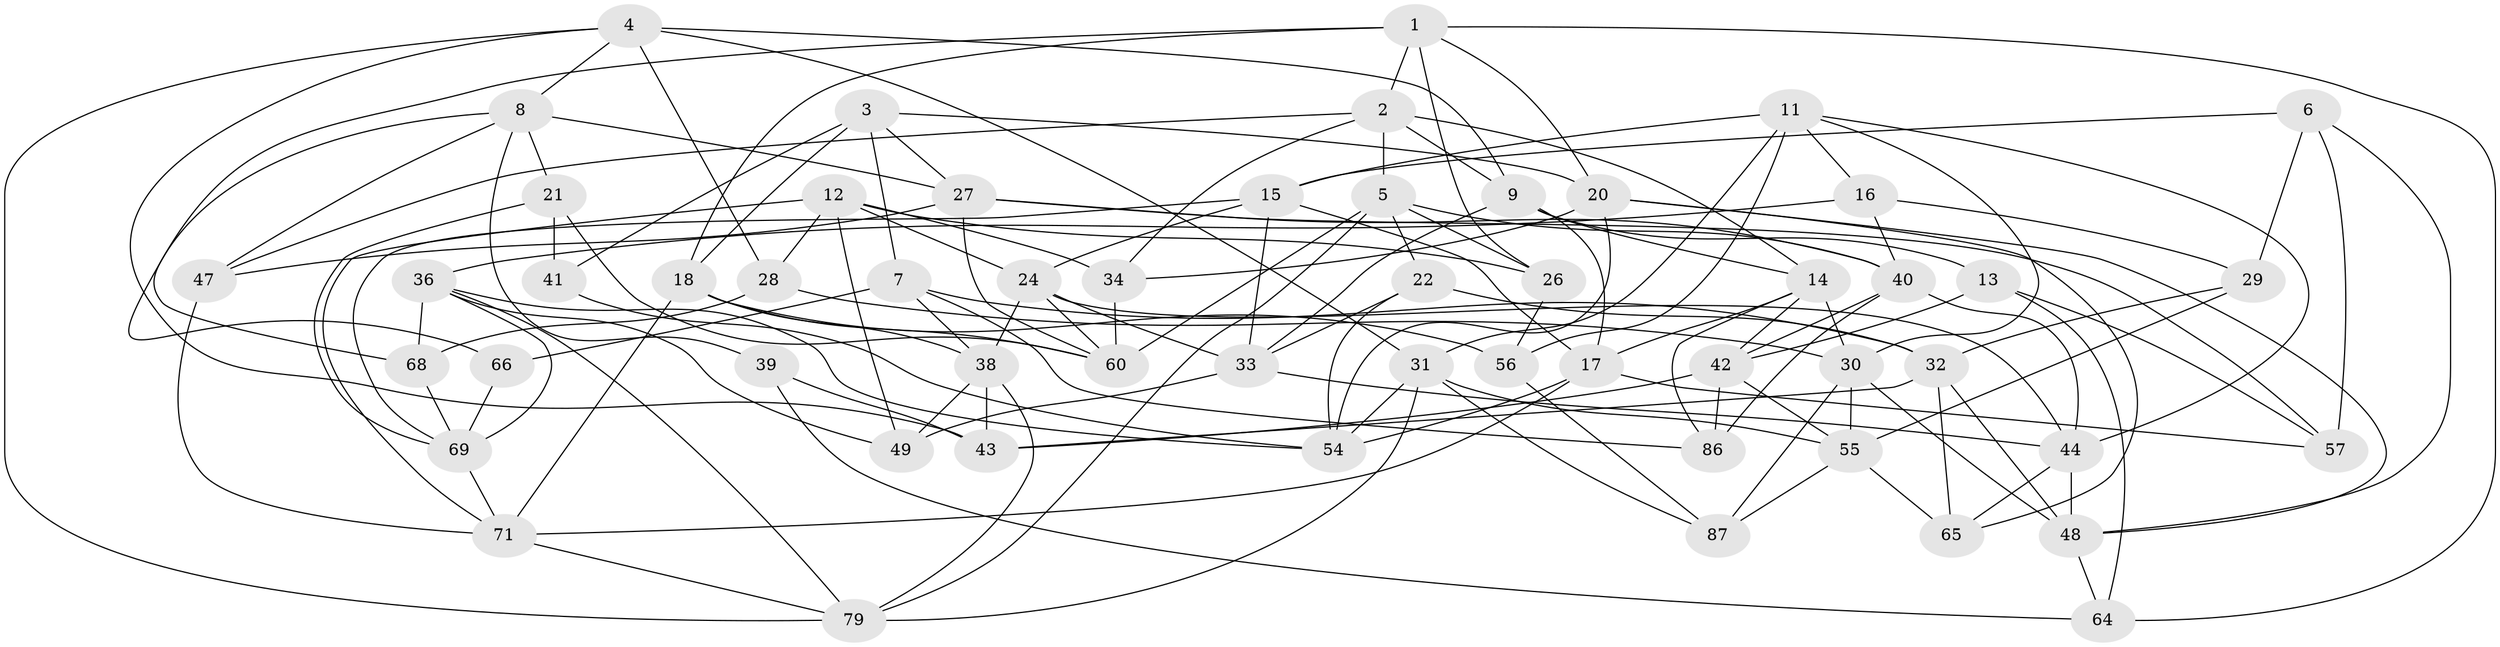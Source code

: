 // Generated by graph-tools (version 1.1) at 2025/24/03/03/25 07:24:28]
// undirected, 55 vertices, 141 edges
graph export_dot {
graph [start="1"]
  node [color=gray90,style=filled];
  1 [super="+10"];
  2 [super="+61"];
  3 [super="+83"];
  4 [super="+67"];
  5 [super="+84"];
  6;
  7 [super="+58"];
  8 [super="+70"];
  9 [super="+23"];
  11 [super="+35"];
  12 [super="+77"];
  13;
  14 [super="+37"];
  15 [super="+88"];
  16;
  17 [super="+25"];
  18 [super="+19"];
  20 [super="+62"];
  21;
  22;
  24 [super="+63"];
  26;
  27 [super="+51"];
  28;
  29;
  30 [super="+72"];
  31 [super="+53"];
  32 [super="+50"];
  33 [super="+52"];
  34;
  36 [super="+46"];
  38 [super="+59"];
  39;
  40 [super="+85"];
  41;
  42 [super="+74"];
  43 [super="+45"];
  44 [super="+73"];
  47;
  48 [super="+78"];
  49;
  54 [super="+89"];
  55 [super="+80"];
  56;
  57;
  60 [super="+76"];
  64;
  65;
  66;
  68;
  69 [super="+81"];
  71 [super="+75"];
  79 [super="+82"];
  86;
  87;
  1 -- 20;
  1 -- 66;
  1 -- 64;
  1 -- 2;
  1 -- 26;
  1 -- 18;
  2 -- 47;
  2 -- 5;
  2 -- 9;
  2 -- 34;
  2 -- 14;
  3 -- 41 [weight=2];
  3 -- 7;
  3 -- 18;
  3 -- 20;
  3 -- 27;
  4 -- 28;
  4 -- 31;
  4 -- 43;
  4 -- 79;
  4 -- 8;
  4 -- 9;
  5 -- 60;
  5 -- 22;
  5 -- 26;
  5 -- 40;
  5 -- 79;
  6 -- 48;
  6 -- 29;
  6 -- 57;
  6 -- 15;
  7 -- 66 [weight=2];
  7 -- 38;
  7 -- 32;
  7 -- 86;
  8 -- 39;
  8 -- 68;
  8 -- 21;
  8 -- 27;
  8 -- 47;
  9 -- 13;
  9 -- 17;
  9 -- 14;
  9 -- 33;
  11 -- 56;
  11 -- 44;
  11 -- 16;
  11 -- 30;
  11 -- 15;
  11 -- 31;
  12 -- 28;
  12 -- 34;
  12 -- 24;
  12 -- 49;
  12 -- 26;
  12 -- 71;
  13 -- 57;
  13 -- 64;
  13 -- 42;
  14 -- 17;
  14 -- 86;
  14 -- 30;
  14 -- 42;
  15 -- 69;
  15 -- 33;
  15 -- 17;
  15 -- 24;
  16 -- 40;
  16 -- 36;
  16 -- 29;
  17 -- 57;
  17 -- 54;
  17 -- 71;
  18 -- 71;
  18 -- 56;
  18 -- 60;
  18 -- 38;
  20 -- 48;
  20 -- 65;
  20 -- 34;
  20 -- 54;
  21 -- 69;
  21 -- 41;
  21 -- 60;
  22 -- 54;
  22 -- 33;
  22 -- 32;
  24 -- 38;
  24 -- 33;
  24 -- 60;
  24 -- 44;
  26 -- 56;
  27 -- 60;
  27 -- 57;
  27 -- 47;
  27 -- 40;
  28 -- 68;
  28 -- 30;
  29 -- 55;
  29 -- 32;
  30 -- 87;
  30 -- 48;
  30 -- 55;
  31 -- 87;
  31 -- 55;
  31 -- 54;
  31 -- 79;
  32 -- 65;
  32 -- 48;
  32 -- 43;
  33 -- 49;
  33 -- 44;
  34 -- 60;
  36 -- 49;
  36 -- 68;
  36 -- 69;
  36 -- 54;
  36 -- 79;
  38 -- 49;
  38 -- 79;
  38 -- 43;
  39 -- 43 [weight=2];
  39 -- 64;
  40 -- 42;
  40 -- 44;
  40 -- 86;
  41 -- 54;
  42 -- 55;
  42 -- 86;
  42 -- 43;
  44 -- 65;
  44 -- 48;
  47 -- 71;
  48 -- 64;
  55 -- 87;
  55 -- 65;
  56 -- 87;
  66 -- 69;
  68 -- 69;
  69 -- 71;
  71 -- 79;
}
